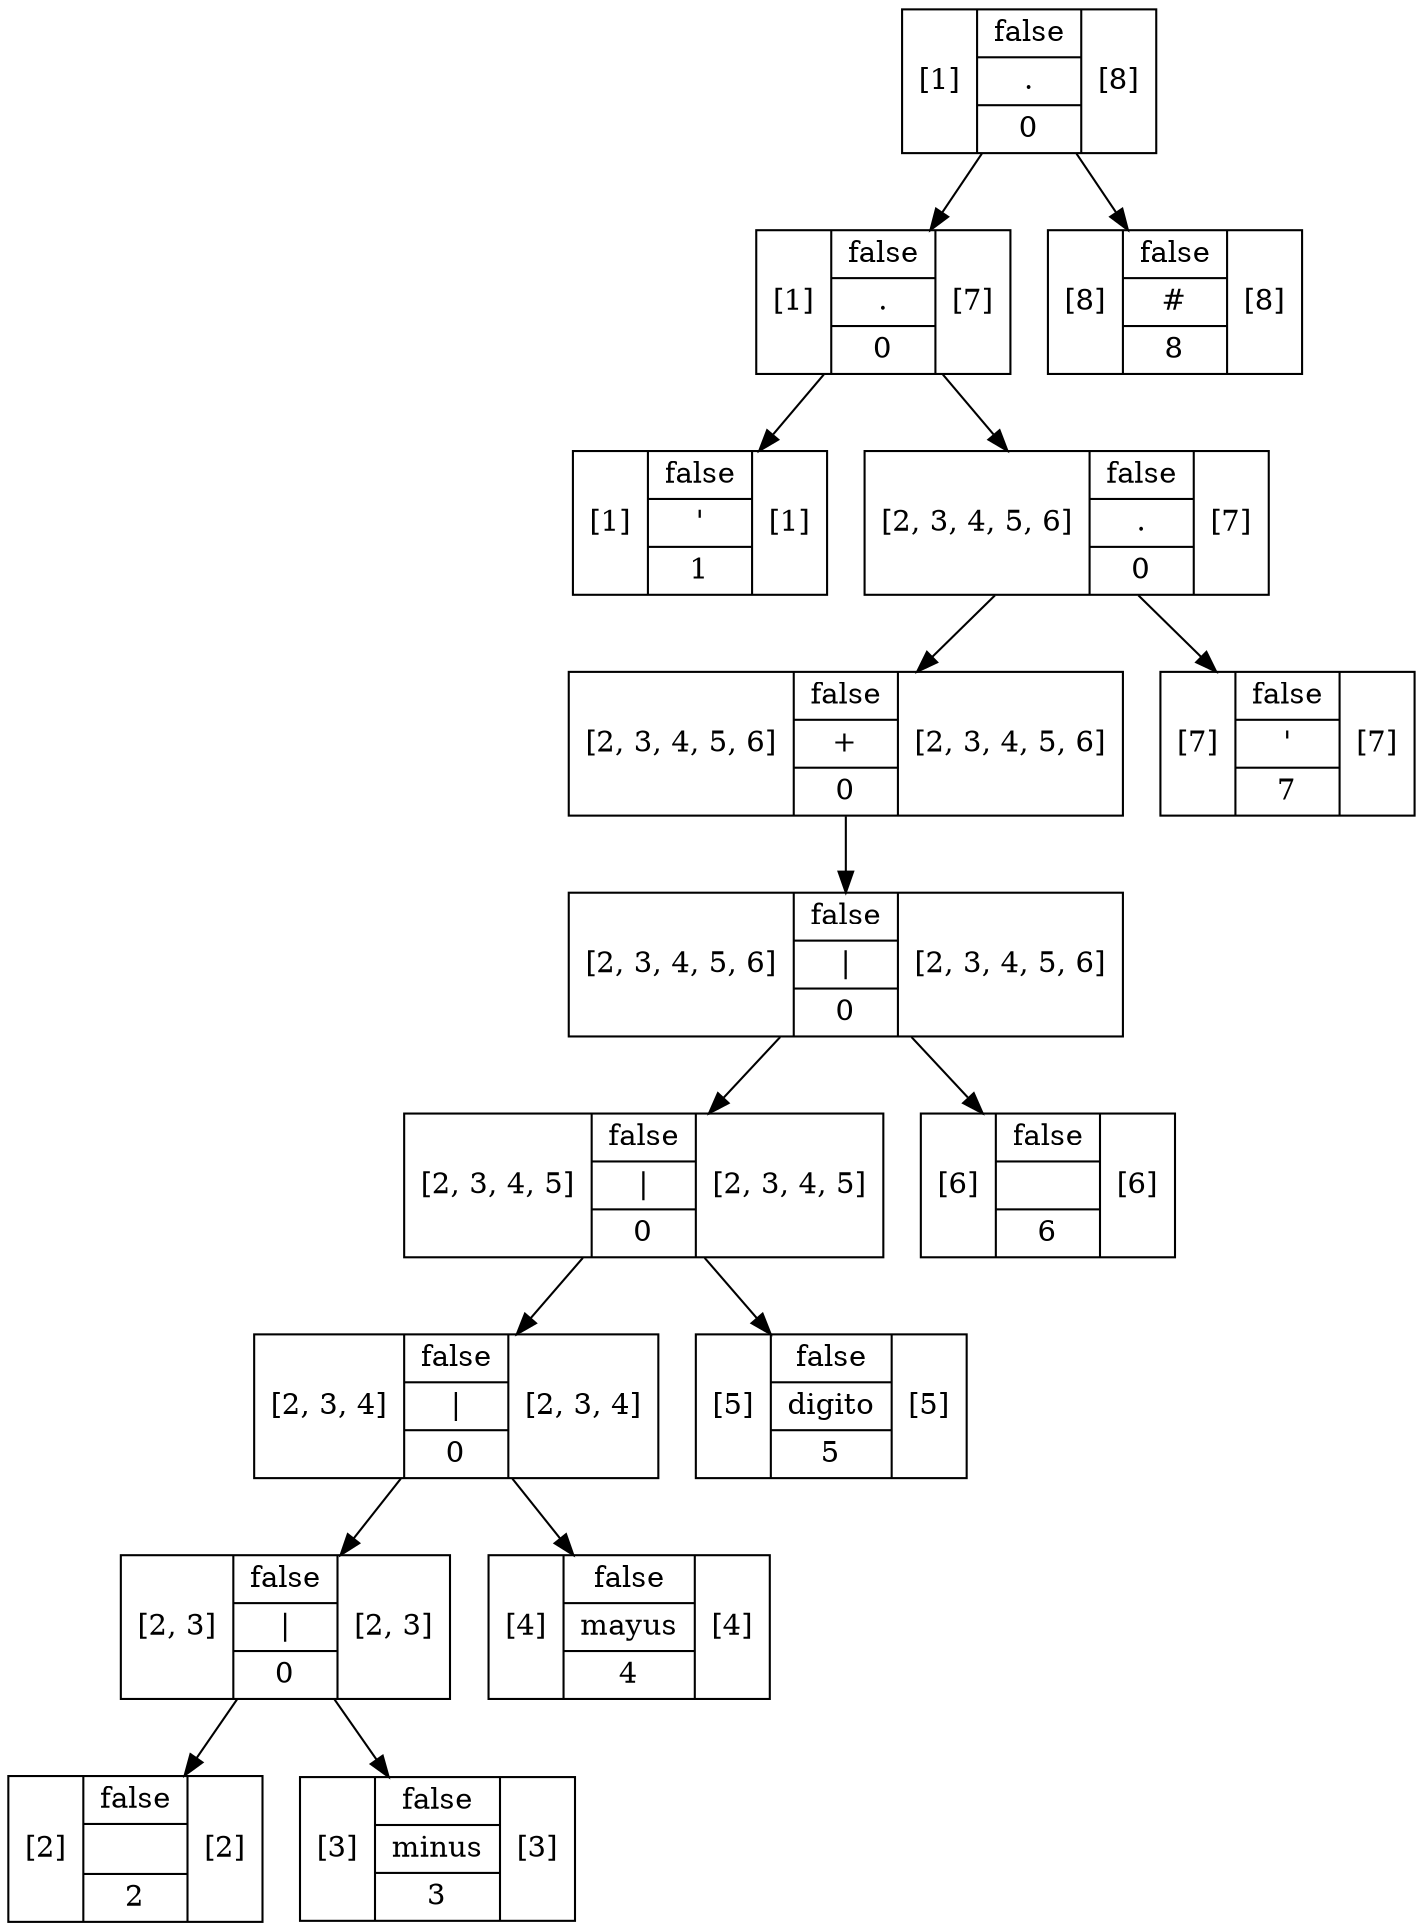 digraph structs {
    node [shape=record];ArbolNodoMetodo4969d039[label="[1]|{false|{\'}|1}|[1]"];
ArbolNodoMetodo15846250[label="[2]|{false|{\n}|2}|[2]"];
ArbolNodoMetodo35764475[label="[3]|{false|{minus}|3}|[3]"];
ArbolNodoMetodo887b3c9[label="[2, 3]|{false|{\|}|0}|[2, 3]"];
ArbolNodoMetodo887b3c9 -> ArbolNodoMetodo15846250;
ArbolNodoMetodo887b3c9 -> ArbolNodoMetodo35764475;
ArbolNodoMetodofe842f8[label="[4]|{false|{mayus}|4}|[4]"];
ArbolNodoMetodo39c827b7[label="[2, 3, 4]|{false|{\|}|0}|[2, 3, 4]"];
ArbolNodoMetodo39c827b7 -> ArbolNodoMetodo887b3c9;
ArbolNodoMetodo39c827b7 -> ArbolNodoMetodofe842f8;
ArbolNodoMetodo3e9a9917[label="[5]|{false|{digito}|5}|[5]"];
ArbolNodoMetodobb67cf6[label="[2, 3, 4, 5]|{false|{\|}|0}|[2, 3, 4, 5]"];
ArbolNodoMetodobb67cf6 -> ArbolNodoMetodo39c827b7;
ArbolNodoMetodobb67cf6 -> ArbolNodoMetodo3e9a9917;
ArbolNodoMetodo468400fa[label="[6]|{false|{ }|6}|[6]"];
ArbolNodoMetodo3e097202[label="[2, 3, 4, 5, 6]|{false|{\|}|0}|[2, 3, 4, 5, 6]"];
ArbolNodoMetodo3e097202 -> ArbolNodoMetodobb67cf6;
ArbolNodoMetodo3e097202 -> ArbolNodoMetodo468400fa;
ArbolNodoMetodo54b116f5[label="[2, 3, 4, 5, 6]|{false|{+}|0}|[2, 3, 4, 5, 6]"];
ArbolNodoMetodo54b116f5 -> ArbolNodoMetodo3e097202;
ArbolNodoMetodo6c588159[label="[7]|{false|{\'}|7}|[7]"];
ArbolNodoMetodoa3dcff8[label="[2, 3, 4, 5, 6]|{false|{.}|0}|[7]"];
ArbolNodoMetodoa3dcff8 -> ArbolNodoMetodo54b116f5;
ArbolNodoMetodoa3dcff8 -> ArbolNodoMetodo6c588159;
ArbolNodoMetodo7f5135df[label="[1]|{false|{.}|0}|[7]"];
ArbolNodoMetodo7f5135df -> ArbolNodoMetodo4969d039;
ArbolNodoMetodo7f5135df -> ArbolNodoMetodoa3dcff8;
ArbolNodoMetodo238b927e[label="[8]|{false|{#}|8}|[8]"];
ArbolNodoMetodobf18d1f[label="[1]|{false|{.}|0}|[8]"];
ArbolNodoMetodobf18d1f -> ArbolNodoMetodo7f5135df;
ArbolNodoMetodobf18d1f -> ArbolNodoMetodo238b927e;
}
